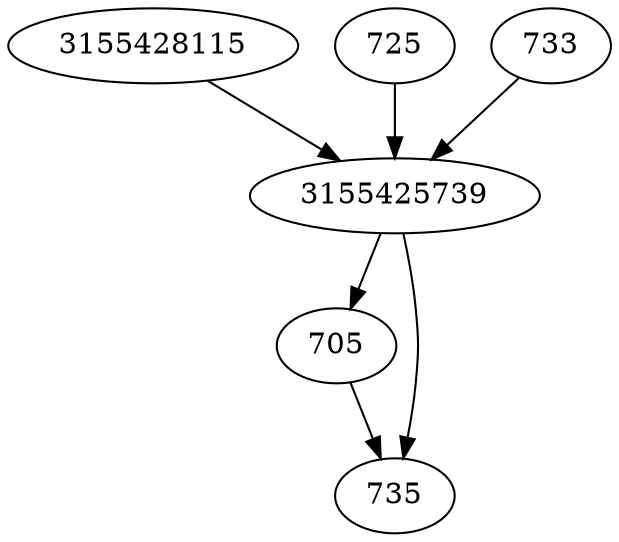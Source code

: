 strict digraph  {
705;
3155425739;
3155428115;
725;
733;
735;
705 -> 735;
3155425739 -> 735;
3155425739 -> 705;
3155428115 -> 3155425739;
725 -> 3155425739;
733 -> 3155425739;
}
